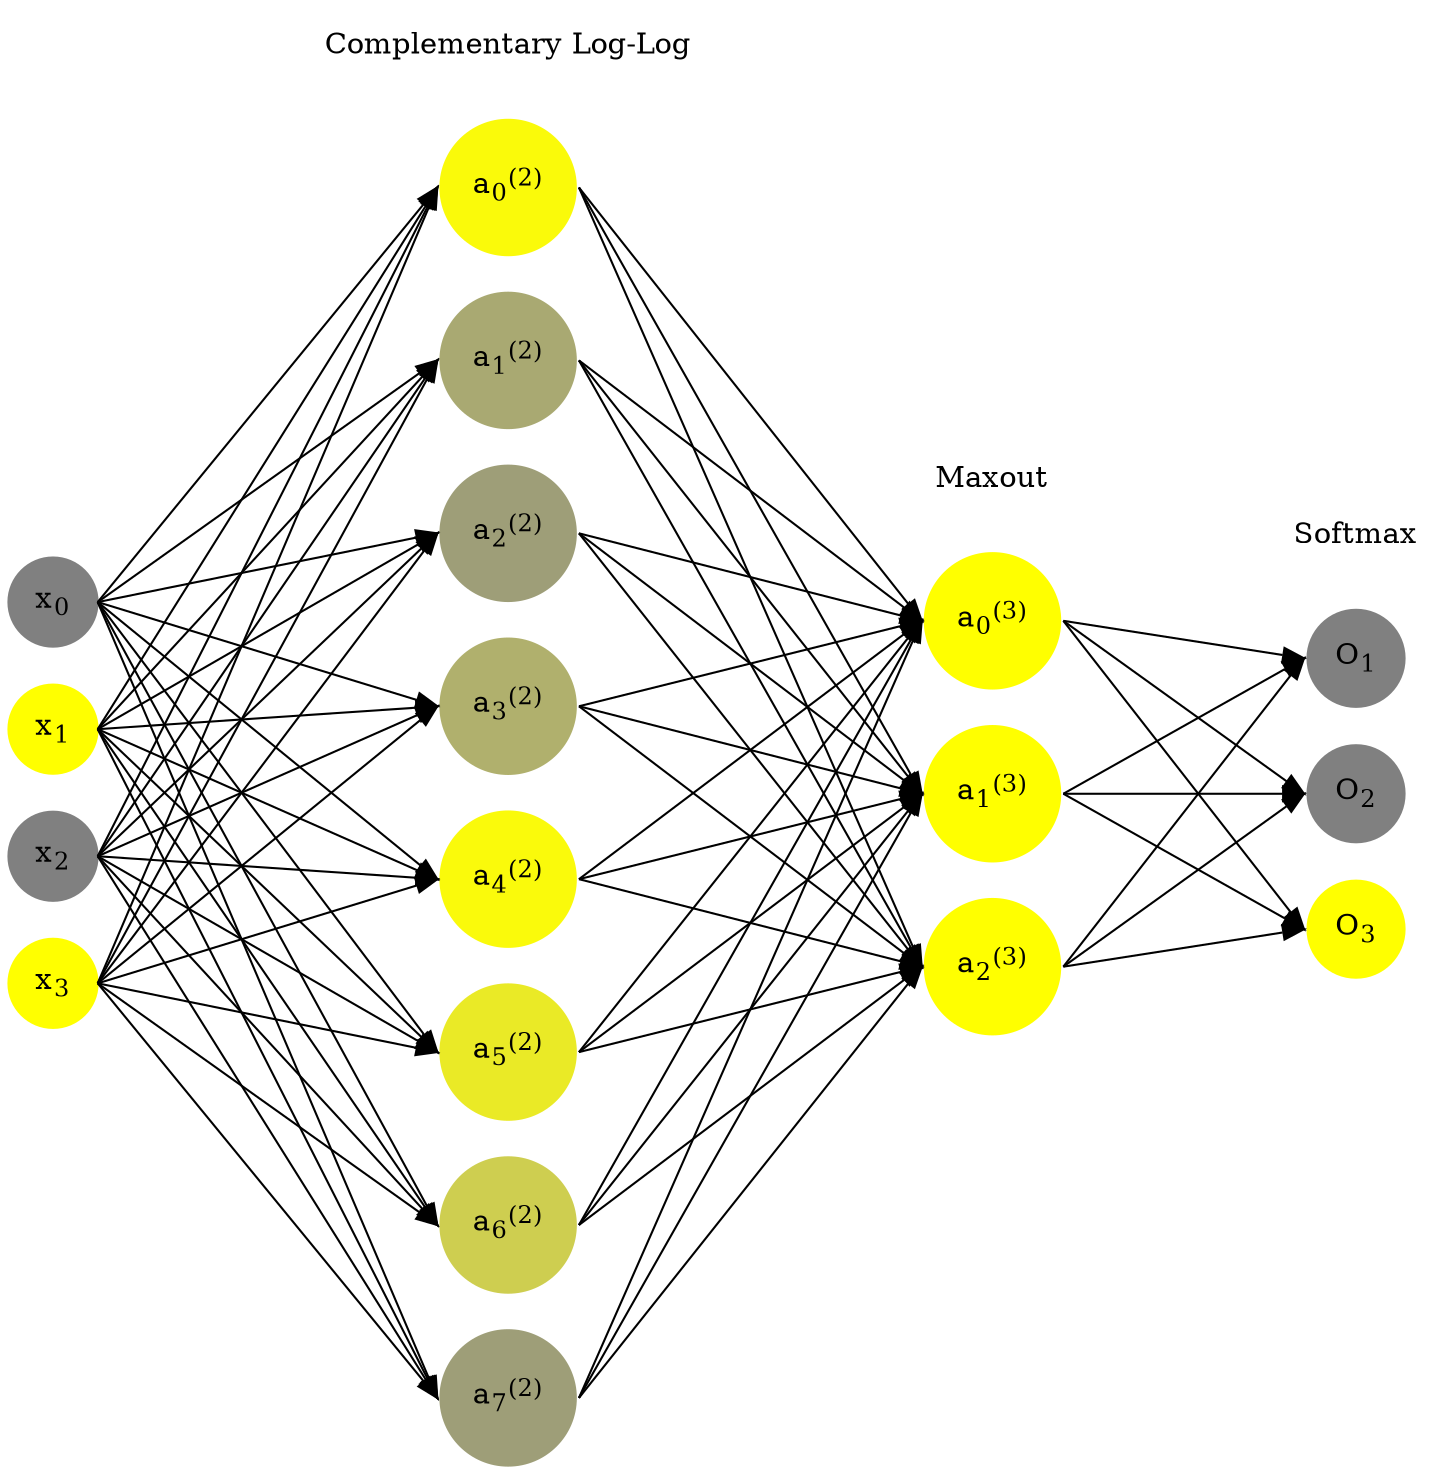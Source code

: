 digraph G {
	rankdir = LR;
	splines=false;
	edge[style=invis];
	ranksep= 1.4;
	{
	node [shape=circle, color="0.1667, 0.0, 0.5", style=filled, fillcolor="0.1667, 0.0, 0.5"];
	x0 [label=<x<sub>0</sub>>];
	}
	{
	node [shape=circle, color="0.1667, 1.0, 1.0", style=filled, fillcolor="0.1667, 1.0, 1.0"];
	x1 [label=<x<sub>1</sub>>];
	}
	{
	node [shape=circle, color="0.1667, 0.0, 0.5", style=filled, fillcolor="0.1667, 0.0, 0.5"];
	x2 [label=<x<sub>2</sub>>];
	}
	{
	node [shape=circle, color="0.1667, 1.0, 1.0", style=filled, fillcolor="0.1667, 1.0, 1.0"];
	x3 [label=<x<sub>3</sub>>];
	}
	{
	node [shape=circle, color="0.1667, 0.959121, 0.979561", style=filled, fillcolor="0.1667, 0.959121, 0.979561"];
	a02 [label=<a<sub>0</sub><sup>(2)</sup>>];
	}
	{
	node [shape=circle, color="0.1667, 0.323003, 0.661502", style=filled, fillcolor="0.1667, 0.323003, 0.661502"];
	a12 [label=<a<sub>1</sub><sup>(2)</sup>>];
	}
	{
	node [shape=circle, color="0.1667, 0.240126, 0.620063", style=filled, fillcolor="0.1667, 0.240126, 0.620063"];
	a22 [label=<a<sub>2</sub><sup>(2)</sup>>];
	}
	{
	node [shape=circle, color="0.1667, 0.378719, 0.689360", style=filled, fillcolor="0.1667, 0.378719, 0.689360"];
	a32 [label=<a<sub>3</sub><sup>(2)</sup>>];
	}
	{
	node [shape=circle, color="0.1667, 0.954895, 0.977448", style=filled, fillcolor="0.1667, 0.954895, 0.977448"];
	a42 [label=<a<sub>4</sub><sup>(2)</sup>>];
	}
	{
	node [shape=circle, color="0.1667, 0.834876, 0.917438", style=filled, fillcolor="0.1667, 0.834876, 0.917438"];
	a52 [label=<a<sub>5</sub><sup>(2)</sup>>];
	}
	{
	node [shape=circle, color="0.1667, 0.611877, 0.805938", style=filled, fillcolor="0.1667, 0.611877, 0.805938"];
	a62 [label=<a<sub>6</sub><sup>(2)</sup>>];
	}
	{
	node [shape=circle, color="0.1667, 0.241869, 0.620934", style=filled, fillcolor="0.1667, 0.241869, 0.620934"];
	a72 [label=<a<sub>7</sub><sup>(2)</sup>>];
	}
	{
	node [shape=circle, color="0.1667, 1.484734, 1.242367", style=filled, fillcolor="0.1667, 1.484734, 1.242367"];
	a03 [label=<a<sub>0</sub><sup>(3)</sup>>];
	}
	{
	node [shape=circle, color="0.1667, 1.484734, 1.242367", style=filled, fillcolor="0.1667, 1.484734, 1.242367"];
	a13 [label=<a<sub>1</sub><sup>(3)</sup>>];
	}
	{
	node [shape=circle, color="0.1667, 1.484734, 1.242367", style=filled, fillcolor="0.1667, 1.484734, 1.242367"];
	a23 [label=<a<sub>2</sub><sup>(3)</sup>>];
	}
	{
	node [shape=circle, color="0.1667, 0.0, 0.5", style=filled, fillcolor="0.1667, 0.0, 0.5"];
	O1 [label=<O<sub>1</sub>>];
	}
	{
	node [shape=circle, color="0.1667, 0.0, 0.5", style=filled, fillcolor="0.1667, 0.0, 0.5"];
	O2 [label=<O<sub>2</sub>>];
	}
	{
	node [shape=circle, color="0.1667, 1.0, 1.0", style=filled, fillcolor="0.1667, 1.0, 1.0"];
	O3 [label=<O<sub>3</sub>>];
	}
	{
	rank=same;
	x0->x1->x2->x3;
	}
	{
	rank=same;
	a02->a12->a22->a32->a42->a52->a62->a72;
	}
	{
	rank=same;
	a03->a13->a23;
	}
	{
	rank=same;
	O1->O2->O3;
	}
	l1 [shape=plaintext,label="Complementary Log-Log"];
	l1->a02;
	{rank=same; l1;a02};
	l2 [shape=plaintext,label="Maxout"];
	l2->a03;
	{rank=same; l2;a03};
	l3 [shape=plaintext,label="Softmax"];
	l3->O1;
	{rank=same; l3;O1};
edge[style=solid, tailport=e, headport=w];
	{x0;x1;x2;x3} -> {a02;a12;a22;a32;a42;a52;a62;a72};
	{a02;a12;a22;a32;a42;a52;a62;a72} -> {a03;a13;a23};
	{a03;a13;a23} -> {O1,O2,O3};
}